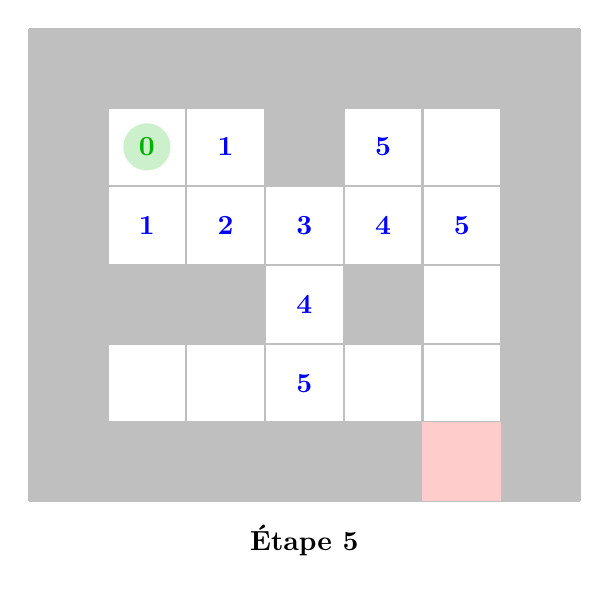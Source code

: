 ﻿\begin{tikzpicture}[scale=1]

\draw[gray!50,thick] (-1,-1) grid ++(7,6);

\fill[gray!50] (-1,-1) rectangle ++(7,1);
\fill[gray!50] (-1,4) rectangle ++(7,1);
\fill[gray!50] (0,0) rectangle ++(-1,4);
\fill[gray!50] (5,0) rectangle ++(1,4);

% 
\fill[gray!50] (0,1) rectangle ++(2,1);
\fill[gray!50] (2,3) rectangle ++(1,1);

\fill[gray!50] (3,1) rectangle ++(1,1);

\fill[green!70!black!20] (0.5,3.5) circle (0.3); 
\fill[red!20] (4,0) rectangle ++ (1,-1); 

\node[green!70!black] at (0.5,3.5) {\bf 0};

\node[blue] at (0.5,2.5) {\bf 1};
\node[blue] at (1.5,3.5) {\bf 1};

\node[blue] at (1.5,2.5) {\bf 2};
\node[blue] at (2.5,2.5) {\bf 3};

\node[blue] at (3.5,2.5) {\bf 4};
\node[blue] at (2.5,1.5) {\bf 4};

\node[blue] at (2.5,0.5) {\bf 5};
\node[blue] at (4.5,2.5) {\bf 5};
\node[blue] at (3.5,3.5) {\bf 5};

% \node[blue] at (4.5,3.5) {\bf 6};
% \node[blue] at (4.5,1.5) {\bf 6};
% \node[blue] at (1.5,0.5) {\bf 6};
% \node[blue] at (3.5,0.5) {\bf 6};
% 
% \node[blue] at (0.5,0.5) {\bf 7};
% \node[blue] at (4.5,0.5) {\bf 7};
% 
% \node[red] at (4.5,-0.5) {\bf 8};

\node at (2.5,-1.5){\bf Étape 5};


\end{tikzpicture}